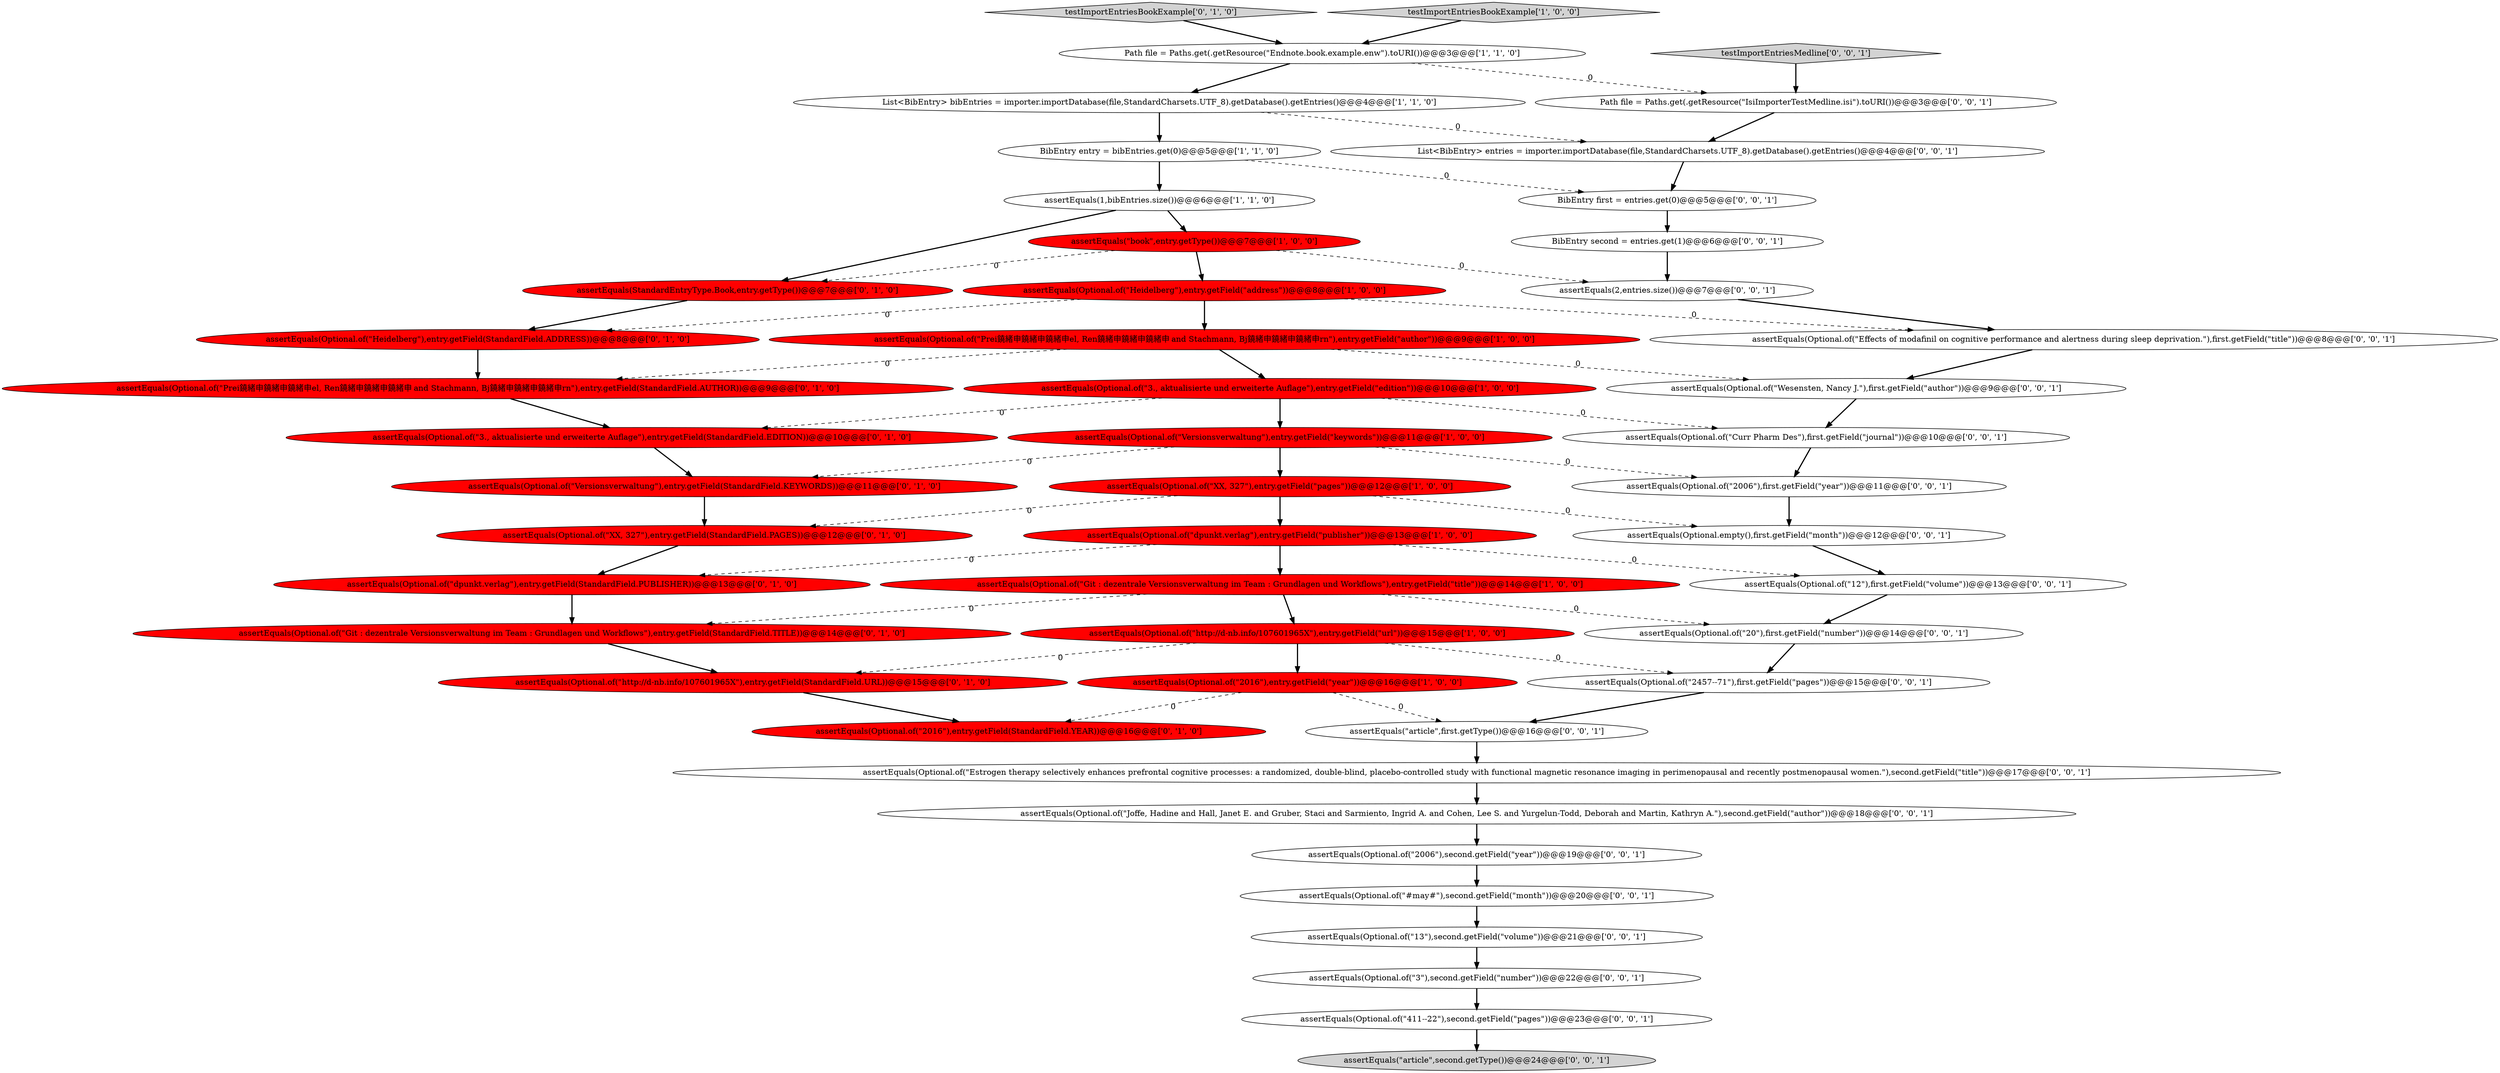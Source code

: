 digraph {
43 [style = filled, label = "Path file = Paths.get(.getResource(\"IsiImporterTestMedline.isi\").toURI())@@@3@@@['0', '0', '1']", fillcolor = white, shape = ellipse image = "AAA0AAABBB3BBB"];
5 [style = filled, label = "assertEquals(Optional.of(\"3., aktualisierte und erweiterte Auflage\"),entry.getField(\"edition\"))@@@10@@@['1', '0', '0']", fillcolor = red, shape = ellipse image = "AAA1AAABBB1BBB"];
19 [style = filled, label = "assertEquals(Optional.of(\"Git : dezentrale Versionsverwaltung im Team : Grundlagen und Workflows\"),entry.getField(StandardField.TITLE))@@@14@@@['0', '1', '0']", fillcolor = red, shape = ellipse image = "AAA1AAABBB2BBB"];
28 [style = filled, label = "assertEquals(Optional.of(\"Estrogen therapy selectively enhances prefrontal cognitive processes: a randomized, double-blind, placebo-controlled study with functional magnetic resonance imaging in perimenopausal and recently postmenopausal women.\"),second.getField(\"title\"))@@@17@@@['0', '0', '1']", fillcolor = white, shape = ellipse image = "AAA0AAABBB3BBB"];
37 [style = filled, label = "assertEquals(Optional.empty(),first.getField(\"month\"))@@@12@@@['0', '0', '1']", fillcolor = white, shape = ellipse image = "AAA0AAABBB3BBB"];
17 [style = filled, label = "assertEquals(Optional.of(\"dpunkt.verlag\"),entry.getField(StandardField.PUBLISHER))@@@13@@@['0', '1', '0']", fillcolor = red, shape = ellipse image = "AAA1AAABBB2BBB"];
14 [style = filled, label = "assertEquals(Optional.of(\"Heidelberg\"),entry.getField(\"address\"))@@@8@@@['1', '0', '0']", fillcolor = red, shape = ellipse image = "AAA1AAABBB1BBB"];
42 [style = filled, label = "assertEquals(Optional.of(\"411--22\"),second.getField(\"pages\"))@@@23@@@['0', '0', '1']", fillcolor = white, shape = ellipse image = "AAA0AAABBB3BBB"];
23 [style = filled, label = "assertEquals(StandardEntryType.Book,entry.getType())@@@7@@@['0', '1', '0']", fillcolor = red, shape = ellipse image = "AAA1AAABBB2BBB"];
41 [style = filled, label = "assertEquals(Optional.of(\"Curr Pharm Des\"),first.getField(\"journal\"))@@@10@@@['0', '0', '1']", fillcolor = white, shape = ellipse image = "AAA0AAABBB3BBB"];
39 [style = filled, label = "assertEquals(Optional.of(\"Effects of modafinil on cognitive performance and alertness during sleep deprivation.\"),first.getField(\"title\"))@@@8@@@['0', '0', '1']", fillcolor = white, shape = ellipse image = "AAA0AAABBB3BBB"];
44 [style = filled, label = "assertEquals(Optional.of(\"#may#\"),second.getField(\"month\"))@@@20@@@['0', '0', '1']", fillcolor = white, shape = ellipse image = "AAA0AAABBB3BBB"];
47 [style = filled, label = "assertEquals(2,entries.size())@@@7@@@['0', '0', '1']", fillcolor = white, shape = ellipse image = "AAA0AAABBB3BBB"];
20 [style = filled, label = "assertEquals(Optional.of(\"3., aktualisierte und erweiterte Auflage\"),entry.getField(StandardField.EDITION))@@@10@@@['0', '1', '0']", fillcolor = red, shape = ellipse image = "AAA1AAABBB2BBB"];
35 [style = filled, label = "assertEquals(Optional.of(\"3\"),second.getField(\"number\"))@@@22@@@['0', '0', '1']", fillcolor = white, shape = ellipse image = "AAA0AAABBB3BBB"];
25 [style = filled, label = "assertEquals(Optional.of(\"2016\"),entry.getField(StandardField.YEAR))@@@16@@@['0', '1', '0']", fillcolor = red, shape = ellipse image = "AAA1AAABBB2BBB"];
12 [style = filled, label = "assertEquals(Optional.of(\"Git : dezentrale Versionsverwaltung im Team : Grundlagen und Workflows\"),entry.getField(\"title\"))@@@14@@@['1', '0', '0']", fillcolor = red, shape = ellipse image = "AAA1AAABBB1BBB"];
8 [style = filled, label = "assertEquals(Optional.of(\"dpunkt.verlag\"),entry.getField(\"publisher\"))@@@13@@@['1', '0', '0']", fillcolor = red, shape = ellipse image = "AAA1AAABBB1BBB"];
33 [style = filled, label = "testImportEntriesMedline['0', '0', '1']", fillcolor = lightgray, shape = diamond image = "AAA0AAABBB3BBB"];
10 [style = filled, label = "assertEquals(Optional.of(\"Versionsverwaltung\"),entry.getField(\"keywords\"))@@@11@@@['1', '0', '0']", fillcolor = red, shape = ellipse image = "AAA1AAABBB1BBB"];
18 [style = filled, label = "assertEquals(Optional.of(\"XX, 327\"),entry.getField(StandardField.PAGES))@@@12@@@['0', '1', '0']", fillcolor = red, shape = ellipse image = "AAA1AAABBB2BBB"];
38 [style = filled, label = "assertEquals(Optional.of(\"Joffe, Hadine and Hall, Janet E. and Gruber, Staci and Sarmiento, Ingrid A. and Cohen, Lee S. and Yurgelun-Todd, Deborah and Martin, Kathryn A.\"),second.getField(\"author\"))@@@18@@@['0', '0', '1']", fillcolor = white, shape = ellipse image = "AAA0AAABBB3BBB"];
16 [style = filled, label = "assertEquals(Optional.of(\"Heidelberg\"),entry.getField(StandardField.ADDRESS))@@@8@@@['0', '1', '0']", fillcolor = red, shape = ellipse image = "AAA1AAABBB2BBB"];
21 [style = filled, label = "assertEquals(Optional.of(\"http://d-nb.info/107601965X\"),entry.getField(StandardField.URL))@@@15@@@['0', '1', '0']", fillcolor = red, shape = ellipse image = "AAA1AAABBB2BBB"];
32 [style = filled, label = "BibEntry first = entries.get(0)@@@5@@@['0', '0', '1']", fillcolor = white, shape = ellipse image = "AAA0AAABBB3BBB"];
36 [style = filled, label = "assertEquals(Optional.of(\"2006\"),first.getField(\"year\"))@@@11@@@['0', '0', '1']", fillcolor = white, shape = ellipse image = "AAA0AAABBB3BBB"];
34 [style = filled, label = "assertEquals(Optional.of(\"20\"),first.getField(\"number\"))@@@14@@@['0', '0', '1']", fillcolor = white, shape = ellipse image = "AAA0AAABBB3BBB"];
15 [style = filled, label = "testImportEntriesBookExample['0', '1', '0']", fillcolor = lightgray, shape = diamond image = "AAA0AAABBB2BBB"];
31 [style = filled, label = "assertEquals(\"article\",second.getType())@@@24@@@['0', '0', '1']", fillcolor = lightgray, shape = ellipse image = "AAA0AAABBB3BBB"];
26 [style = filled, label = "List<BibEntry> entries = importer.importDatabase(file,StandardCharsets.UTF_8).getDatabase().getEntries()@@@4@@@['0', '0', '1']", fillcolor = white, shape = ellipse image = "AAA0AAABBB3BBB"];
24 [style = filled, label = "assertEquals(Optional.of(\"Versionsverwaltung\"),entry.getField(StandardField.KEYWORDS))@@@11@@@['0', '1', '0']", fillcolor = red, shape = ellipse image = "AAA1AAABBB2BBB"];
1 [style = filled, label = "assertEquals(1,bibEntries.size())@@@6@@@['1', '1', '0']", fillcolor = white, shape = ellipse image = "AAA0AAABBB1BBB"];
13 [style = filled, label = "BibEntry entry = bibEntries.get(0)@@@5@@@['1', '1', '0']", fillcolor = white, shape = ellipse image = "AAA0AAABBB1BBB"];
29 [style = filled, label = "BibEntry second = entries.get(1)@@@6@@@['0', '0', '1']", fillcolor = white, shape = ellipse image = "AAA0AAABBB3BBB"];
6 [style = filled, label = "assertEquals(Optional.of(\"2016\"),entry.getField(\"year\"))@@@16@@@['1', '0', '0']", fillcolor = red, shape = ellipse image = "AAA1AAABBB1BBB"];
45 [style = filled, label = "assertEquals(Optional.of(\"Wesensten, Nancy J.\"),first.getField(\"author\"))@@@9@@@['0', '0', '1']", fillcolor = white, shape = ellipse image = "AAA0AAABBB3BBB"];
46 [style = filled, label = "assertEquals(\"article\",first.getType())@@@16@@@['0', '0', '1']", fillcolor = white, shape = ellipse image = "AAA0AAABBB3BBB"];
9 [style = filled, label = "Path file = Paths.get(.getResource(\"Endnote.book.example.enw\").toURI())@@@3@@@['1', '1', '0']", fillcolor = white, shape = ellipse image = "AAA0AAABBB1BBB"];
40 [style = filled, label = "assertEquals(Optional.of(\"2006\"),second.getField(\"year\"))@@@19@@@['0', '0', '1']", fillcolor = white, shape = ellipse image = "AAA0AAABBB3BBB"];
48 [style = filled, label = "assertEquals(Optional.of(\"12\"),first.getField(\"volume\"))@@@13@@@['0', '0', '1']", fillcolor = white, shape = ellipse image = "AAA0AAABBB3BBB"];
3 [style = filled, label = "assertEquals(Optional.of(\"XX, 327\"),entry.getField(\"pages\"))@@@12@@@['1', '0', '0']", fillcolor = red, shape = ellipse image = "AAA1AAABBB1BBB"];
11 [style = filled, label = "assertEquals(\"book\",entry.getType())@@@7@@@['1', '0', '0']", fillcolor = red, shape = ellipse image = "AAA1AAABBB1BBB"];
22 [style = filled, label = "assertEquals(Optional.of(\"Prei鐃緒申鐃緒申鐃緒申el, Ren鐃緒申鐃緒申鐃緒申 and Stachmann, Bj鐃緒申鐃緒申鐃緒申rn\"),entry.getField(StandardField.AUTHOR))@@@9@@@['0', '1', '0']", fillcolor = red, shape = ellipse image = "AAA1AAABBB2BBB"];
2 [style = filled, label = "testImportEntriesBookExample['1', '0', '0']", fillcolor = lightgray, shape = diamond image = "AAA0AAABBB1BBB"];
27 [style = filled, label = "assertEquals(Optional.of(\"2457--71\"),first.getField(\"pages\"))@@@15@@@['0', '0', '1']", fillcolor = white, shape = ellipse image = "AAA0AAABBB3BBB"];
7 [style = filled, label = "assertEquals(Optional.of(\"Prei鐃緒申鐃緒申鐃緒申el, Ren鐃緒申鐃緒申鐃緒申 and Stachmann, Bj鐃緒申鐃緒申鐃緒申rn\"),entry.getField(\"author\"))@@@9@@@['1', '0', '0']", fillcolor = red, shape = ellipse image = "AAA1AAABBB1BBB"];
30 [style = filled, label = "assertEquals(Optional.of(\"13\"),second.getField(\"volume\"))@@@21@@@['0', '0', '1']", fillcolor = white, shape = ellipse image = "AAA0AAABBB3BBB"];
0 [style = filled, label = "List<BibEntry> bibEntries = importer.importDatabase(file,StandardCharsets.UTF_8).getDatabase().getEntries()@@@4@@@['1', '1', '0']", fillcolor = white, shape = ellipse image = "AAA0AAABBB1BBB"];
4 [style = filled, label = "assertEquals(Optional.of(\"http://d-nb.info/107601965X\"),entry.getField(\"url\"))@@@15@@@['1', '0', '0']", fillcolor = red, shape = ellipse image = "AAA1AAABBB1BBB"];
45->41 [style = bold, label=""];
44->30 [style = bold, label=""];
5->10 [style = bold, label=""];
23->16 [style = bold, label=""];
26->32 [style = bold, label=""];
9->0 [style = bold, label=""];
0->13 [style = bold, label=""];
46->28 [style = bold, label=""];
11->14 [style = bold, label=""];
4->6 [style = bold, label=""];
10->36 [style = dashed, label="0"];
35->42 [style = bold, label=""];
3->37 [style = dashed, label="0"];
3->18 [style = dashed, label="0"];
28->38 [style = bold, label=""];
18->17 [style = bold, label=""];
14->39 [style = dashed, label="0"];
4->27 [style = dashed, label="0"];
10->3 [style = bold, label=""];
11->23 [style = dashed, label="0"];
39->45 [style = bold, label=""];
0->26 [style = dashed, label="0"];
42->31 [style = bold, label=""];
43->26 [style = bold, label=""];
2->9 [style = bold, label=""];
21->25 [style = bold, label=""];
47->39 [style = bold, label=""];
16->22 [style = bold, label=""];
4->21 [style = dashed, label="0"];
24->18 [style = bold, label=""];
17->19 [style = bold, label=""];
13->1 [style = bold, label=""];
1->23 [style = bold, label=""];
1->11 [style = bold, label=""];
14->7 [style = bold, label=""];
5->20 [style = dashed, label="0"];
9->43 [style = dashed, label="0"];
32->29 [style = bold, label=""];
13->32 [style = dashed, label="0"];
6->46 [style = dashed, label="0"];
7->5 [style = bold, label=""];
41->36 [style = bold, label=""];
27->46 [style = bold, label=""];
11->47 [style = dashed, label="0"];
30->35 [style = bold, label=""];
12->19 [style = dashed, label="0"];
6->25 [style = dashed, label="0"];
12->4 [style = bold, label=""];
22->20 [style = bold, label=""];
15->9 [style = bold, label=""];
7->45 [style = dashed, label="0"];
3->8 [style = bold, label=""];
37->48 [style = bold, label=""];
33->43 [style = bold, label=""];
8->17 [style = dashed, label="0"];
36->37 [style = bold, label=""];
14->16 [style = dashed, label="0"];
20->24 [style = bold, label=""];
29->47 [style = bold, label=""];
38->40 [style = bold, label=""];
48->34 [style = bold, label=""];
12->34 [style = dashed, label="0"];
7->22 [style = dashed, label="0"];
10->24 [style = dashed, label="0"];
8->12 [style = bold, label=""];
5->41 [style = dashed, label="0"];
40->44 [style = bold, label=""];
8->48 [style = dashed, label="0"];
34->27 [style = bold, label=""];
19->21 [style = bold, label=""];
}
